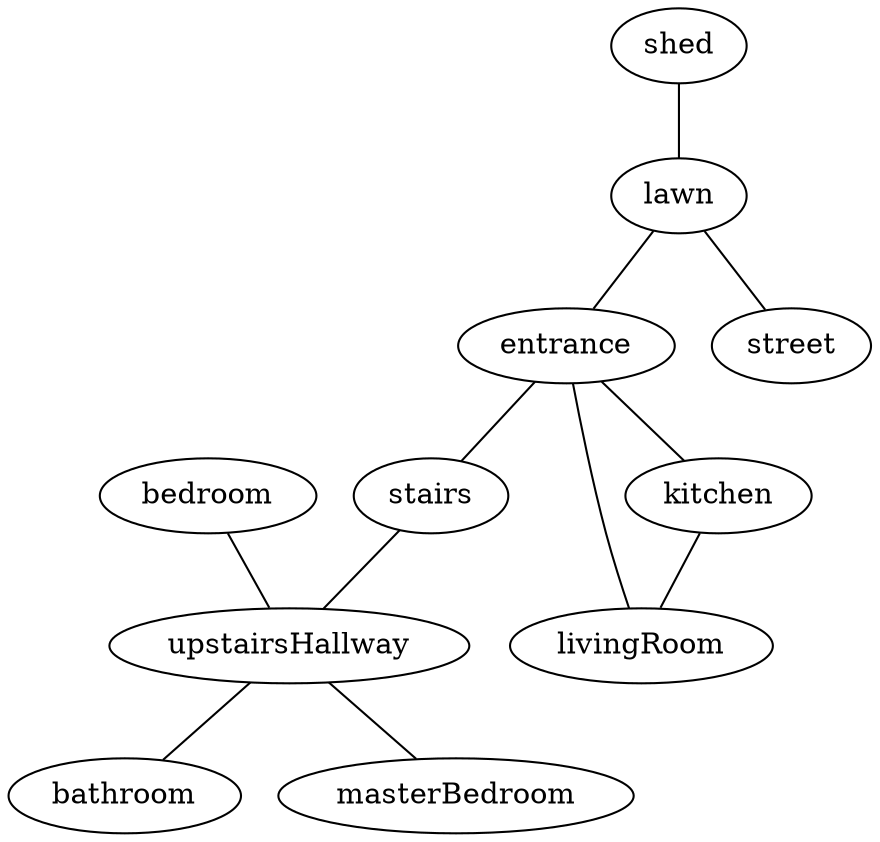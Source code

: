 graph location {

    subgraph house {
        bedroom -- upstairsHallway -- bathroom
        stairs -- upstairsHallway -- masterBedroom
        livingRoom -- entrance -- stairs
        entrance -- kitchen -- livingRoom
    }

    shed -- lawn -- entrance
    lawn -- street
}
